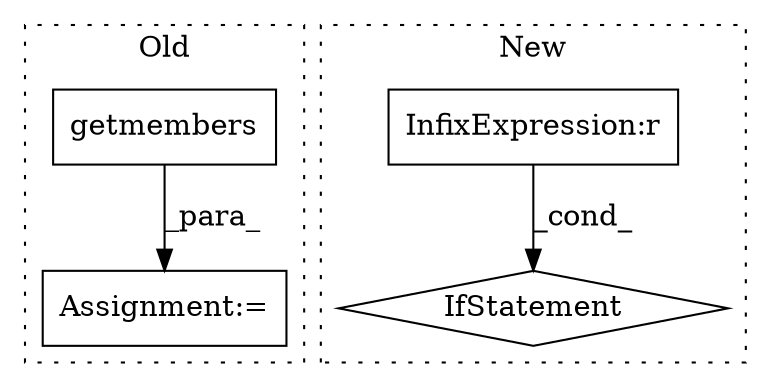 digraph G {
subgraph cluster0 {
1 [label="getmembers" a="32" s="11079,11111" l="11,1" shape="box"];
3 [label="Assignment:=" a="7" s="10992,11112" l="69,2" shape="box"];
label = "Old";
style="dotted";
}
subgraph cluster1 {
2 [label="IfStatement" a="25" s="430,456" l="4,2" shape="diamond"];
4 [label="InfixExpression:r" a="27" s="447" l="4" shape="box"];
label = "New";
style="dotted";
}
1 -> 3 [label="_para_"];
4 -> 2 [label="_cond_"];
}